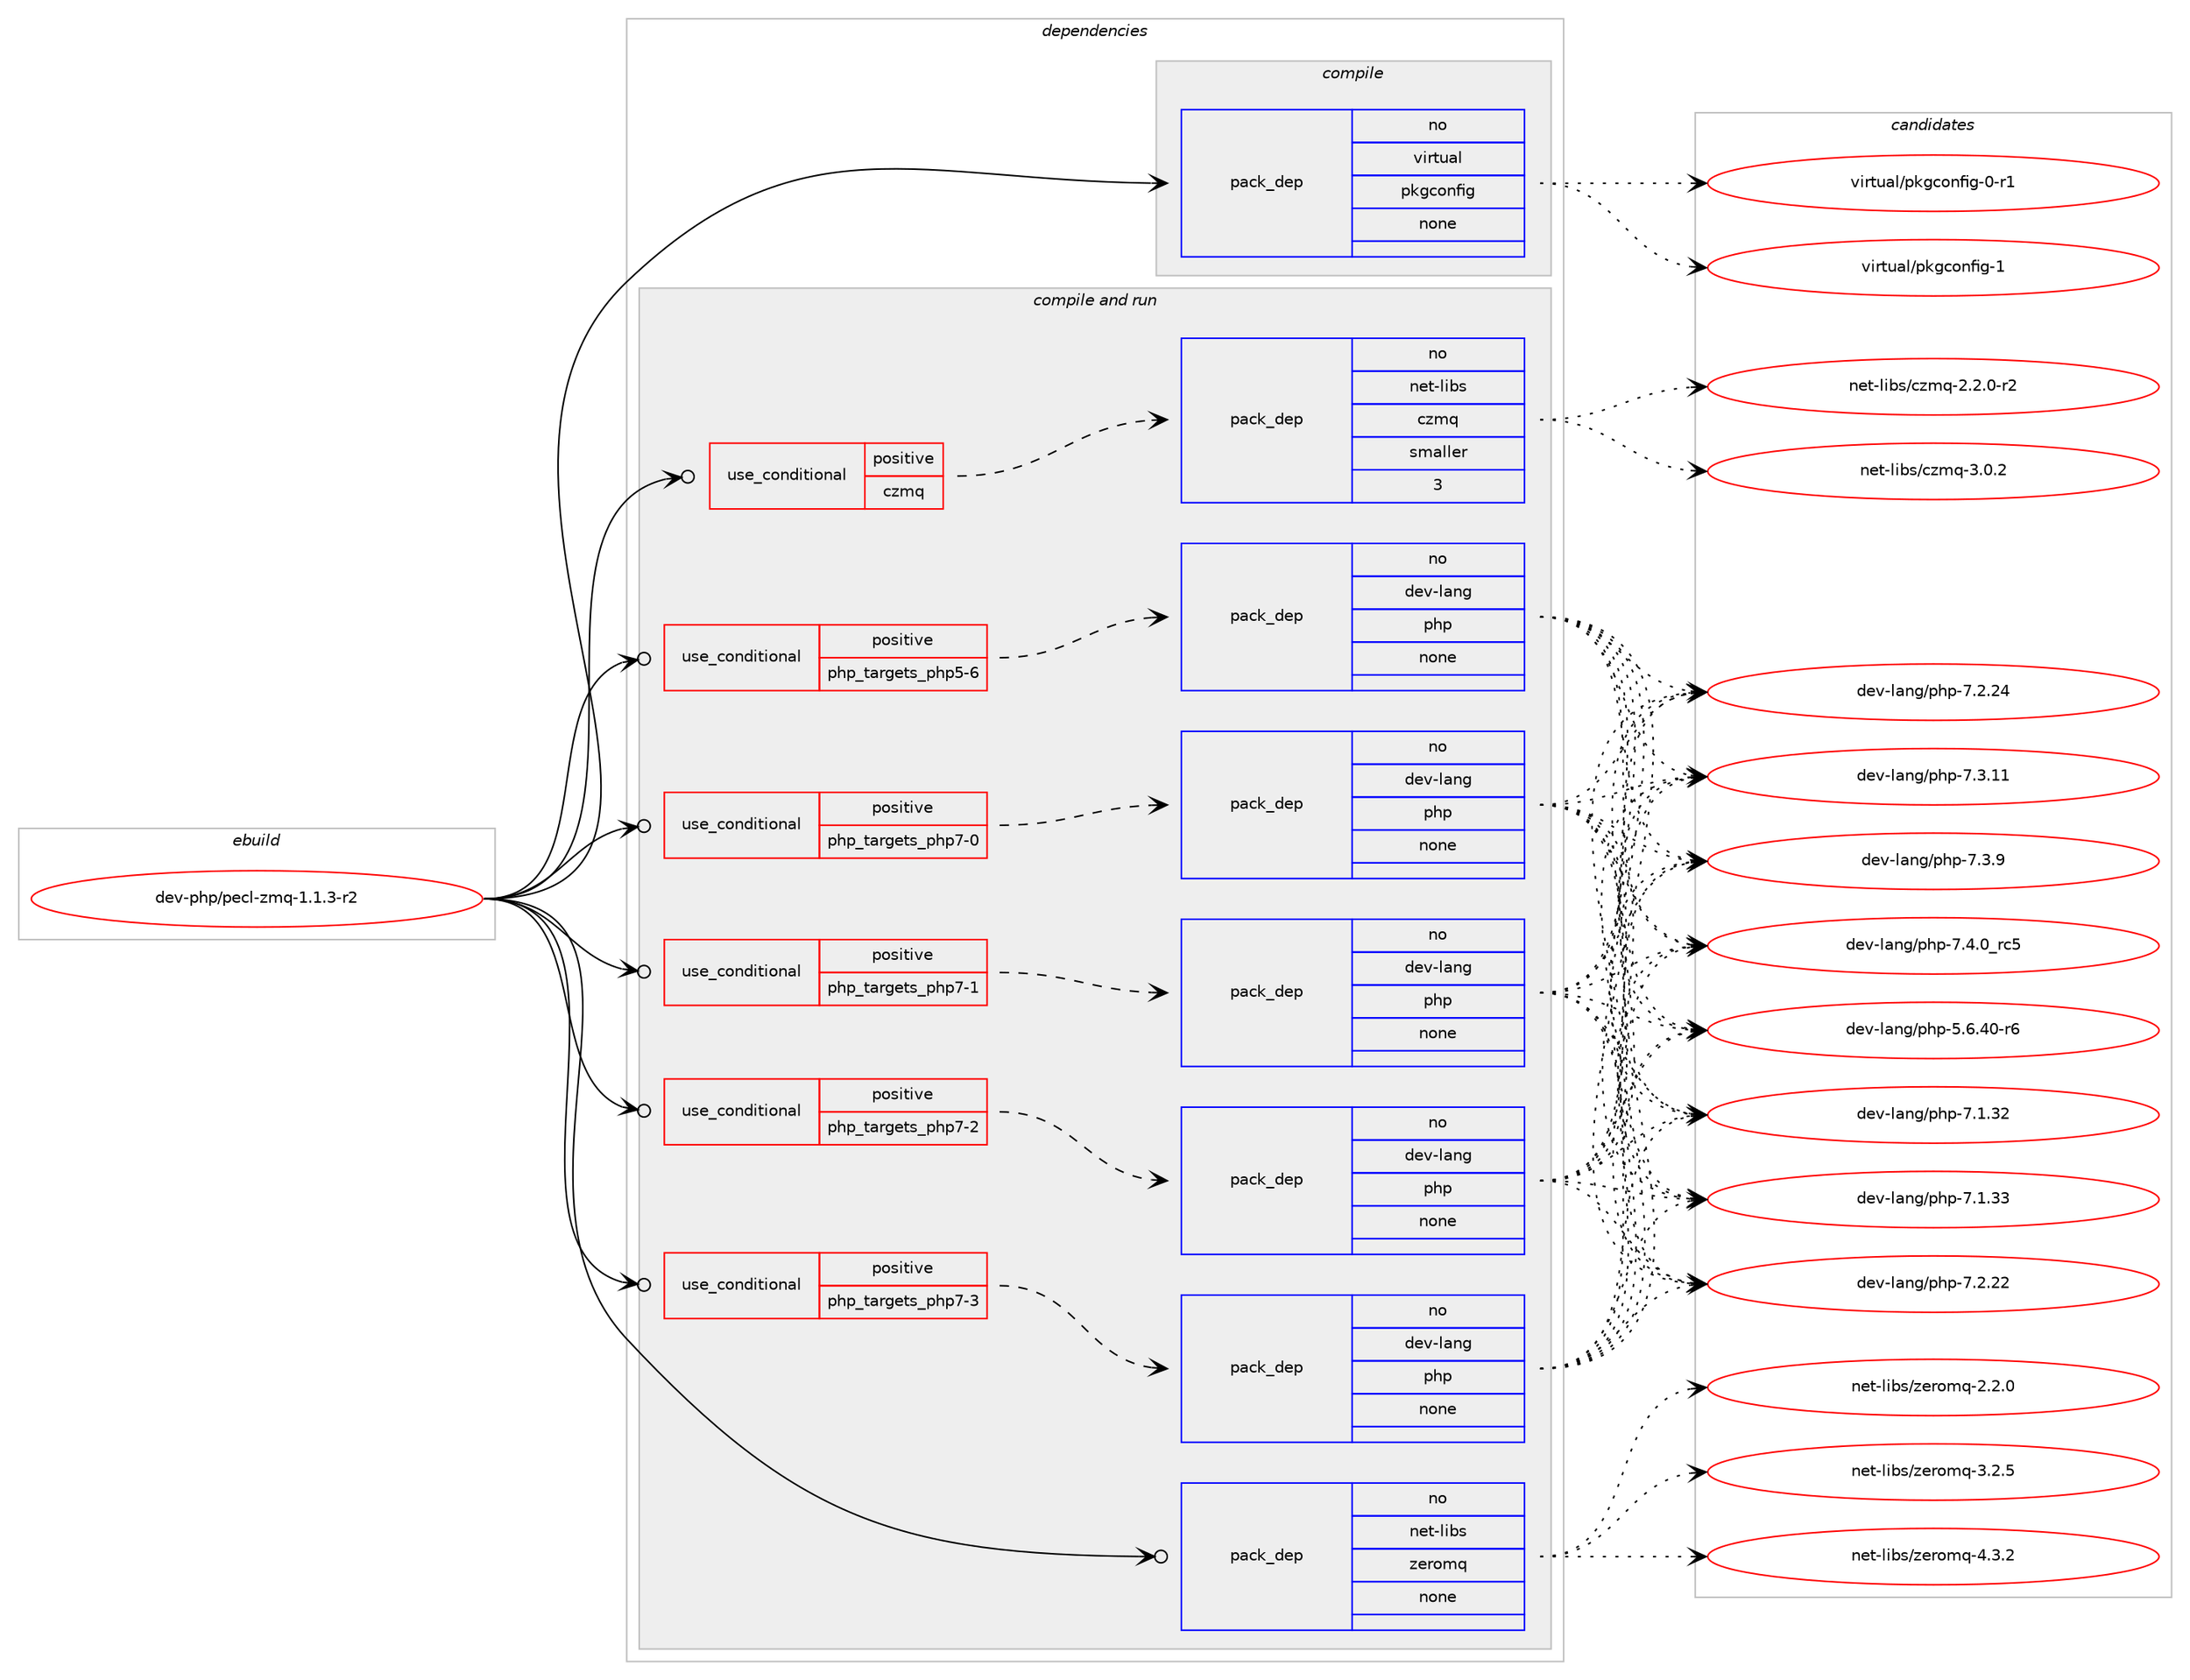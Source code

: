 digraph prolog {

# *************
# Graph options
# *************

newrank=true;
concentrate=true;
compound=true;
graph [rankdir=LR,fontname=Helvetica,fontsize=10,ranksep=1.5];#, ranksep=2.5, nodesep=0.2];
edge  [arrowhead=vee];
node  [fontname=Helvetica,fontsize=10];

# **********
# The ebuild
# **********

subgraph cluster_leftcol {
color=gray;
rank=same;
label=<<i>ebuild</i>>;
id [label="dev-php/pecl-zmq-1.1.3-r2", color=red, width=4, href="../dev-php/pecl-zmq-1.1.3-r2.svg"];
}

# ****************
# The dependencies
# ****************

subgraph cluster_midcol {
color=gray;
label=<<i>dependencies</i>>;
subgraph cluster_compile {
fillcolor="#eeeeee";
style=filled;
label=<<i>compile</i>>;
subgraph pack444393 {
dependency591481 [label=<<TABLE BORDER="0" CELLBORDER="1" CELLSPACING="0" CELLPADDING="4" WIDTH="220"><TR><TD ROWSPAN="6" CELLPADDING="30">pack_dep</TD></TR><TR><TD WIDTH="110">no</TD></TR><TR><TD>virtual</TD></TR><TR><TD>pkgconfig</TD></TR><TR><TD>none</TD></TR><TR><TD></TD></TR></TABLE>>, shape=none, color=blue];
}
id:e -> dependency591481:w [weight=20,style="solid",arrowhead="vee"];
}
subgraph cluster_compileandrun {
fillcolor="#eeeeee";
style=filled;
label=<<i>compile and run</i>>;
subgraph cond135332 {
dependency591482 [label=<<TABLE BORDER="0" CELLBORDER="1" CELLSPACING="0" CELLPADDING="4"><TR><TD ROWSPAN="3" CELLPADDING="10">use_conditional</TD></TR><TR><TD>positive</TD></TR><TR><TD>czmq</TD></TR></TABLE>>, shape=none, color=red];
subgraph pack444394 {
dependency591483 [label=<<TABLE BORDER="0" CELLBORDER="1" CELLSPACING="0" CELLPADDING="4" WIDTH="220"><TR><TD ROWSPAN="6" CELLPADDING="30">pack_dep</TD></TR><TR><TD WIDTH="110">no</TD></TR><TR><TD>net-libs</TD></TR><TR><TD>czmq</TD></TR><TR><TD>smaller</TD></TR><TR><TD>3</TD></TR></TABLE>>, shape=none, color=blue];
}
dependency591482:e -> dependency591483:w [weight=20,style="dashed",arrowhead="vee"];
}
id:e -> dependency591482:w [weight=20,style="solid",arrowhead="odotvee"];
subgraph cond135333 {
dependency591484 [label=<<TABLE BORDER="0" CELLBORDER="1" CELLSPACING="0" CELLPADDING="4"><TR><TD ROWSPAN="3" CELLPADDING="10">use_conditional</TD></TR><TR><TD>positive</TD></TR><TR><TD>php_targets_php5-6</TD></TR></TABLE>>, shape=none, color=red];
subgraph pack444395 {
dependency591485 [label=<<TABLE BORDER="0" CELLBORDER="1" CELLSPACING="0" CELLPADDING="4" WIDTH="220"><TR><TD ROWSPAN="6" CELLPADDING="30">pack_dep</TD></TR><TR><TD WIDTH="110">no</TD></TR><TR><TD>dev-lang</TD></TR><TR><TD>php</TD></TR><TR><TD>none</TD></TR><TR><TD></TD></TR></TABLE>>, shape=none, color=blue];
}
dependency591484:e -> dependency591485:w [weight=20,style="dashed",arrowhead="vee"];
}
id:e -> dependency591484:w [weight=20,style="solid",arrowhead="odotvee"];
subgraph cond135334 {
dependency591486 [label=<<TABLE BORDER="0" CELLBORDER="1" CELLSPACING="0" CELLPADDING="4"><TR><TD ROWSPAN="3" CELLPADDING="10">use_conditional</TD></TR><TR><TD>positive</TD></TR><TR><TD>php_targets_php7-0</TD></TR></TABLE>>, shape=none, color=red];
subgraph pack444396 {
dependency591487 [label=<<TABLE BORDER="0" CELLBORDER="1" CELLSPACING="0" CELLPADDING="4" WIDTH="220"><TR><TD ROWSPAN="6" CELLPADDING="30">pack_dep</TD></TR><TR><TD WIDTH="110">no</TD></TR><TR><TD>dev-lang</TD></TR><TR><TD>php</TD></TR><TR><TD>none</TD></TR><TR><TD></TD></TR></TABLE>>, shape=none, color=blue];
}
dependency591486:e -> dependency591487:w [weight=20,style="dashed",arrowhead="vee"];
}
id:e -> dependency591486:w [weight=20,style="solid",arrowhead="odotvee"];
subgraph cond135335 {
dependency591488 [label=<<TABLE BORDER="0" CELLBORDER="1" CELLSPACING="0" CELLPADDING="4"><TR><TD ROWSPAN="3" CELLPADDING="10">use_conditional</TD></TR><TR><TD>positive</TD></TR><TR><TD>php_targets_php7-1</TD></TR></TABLE>>, shape=none, color=red];
subgraph pack444397 {
dependency591489 [label=<<TABLE BORDER="0" CELLBORDER="1" CELLSPACING="0" CELLPADDING="4" WIDTH="220"><TR><TD ROWSPAN="6" CELLPADDING="30">pack_dep</TD></TR><TR><TD WIDTH="110">no</TD></TR><TR><TD>dev-lang</TD></TR><TR><TD>php</TD></TR><TR><TD>none</TD></TR><TR><TD></TD></TR></TABLE>>, shape=none, color=blue];
}
dependency591488:e -> dependency591489:w [weight=20,style="dashed",arrowhead="vee"];
}
id:e -> dependency591488:w [weight=20,style="solid",arrowhead="odotvee"];
subgraph cond135336 {
dependency591490 [label=<<TABLE BORDER="0" CELLBORDER="1" CELLSPACING="0" CELLPADDING="4"><TR><TD ROWSPAN="3" CELLPADDING="10">use_conditional</TD></TR><TR><TD>positive</TD></TR><TR><TD>php_targets_php7-2</TD></TR></TABLE>>, shape=none, color=red];
subgraph pack444398 {
dependency591491 [label=<<TABLE BORDER="0" CELLBORDER="1" CELLSPACING="0" CELLPADDING="4" WIDTH="220"><TR><TD ROWSPAN="6" CELLPADDING="30">pack_dep</TD></TR><TR><TD WIDTH="110">no</TD></TR><TR><TD>dev-lang</TD></TR><TR><TD>php</TD></TR><TR><TD>none</TD></TR><TR><TD></TD></TR></TABLE>>, shape=none, color=blue];
}
dependency591490:e -> dependency591491:w [weight=20,style="dashed",arrowhead="vee"];
}
id:e -> dependency591490:w [weight=20,style="solid",arrowhead="odotvee"];
subgraph cond135337 {
dependency591492 [label=<<TABLE BORDER="0" CELLBORDER="1" CELLSPACING="0" CELLPADDING="4"><TR><TD ROWSPAN="3" CELLPADDING="10">use_conditional</TD></TR><TR><TD>positive</TD></TR><TR><TD>php_targets_php7-3</TD></TR></TABLE>>, shape=none, color=red];
subgraph pack444399 {
dependency591493 [label=<<TABLE BORDER="0" CELLBORDER="1" CELLSPACING="0" CELLPADDING="4" WIDTH="220"><TR><TD ROWSPAN="6" CELLPADDING="30">pack_dep</TD></TR><TR><TD WIDTH="110">no</TD></TR><TR><TD>dev-lang</TD></TR><TR><TD>php</TD></TR><TR><TD>none</TD></TR><TR><TD></TD></TR></TABLE>>, shape=none, color=blue];
}
dependency591492:e -> dependency591493:w [weight=20,style="dashed",arrowhead="vee"];
}
id:e -> dependency591492:w [weight=20,style="solid",arrowhead="odotvee"];
subgraph pack444400 {
dependency591494 [label=<<TABLE BORDER="0" CELLBORDER="1" CELLSPACING="0" CELLPADDING="4" WIDTH="220"><TR><TD ROWSPAN="6" CELLPADDING="30">pack_dep</TD></TR><TR><TD WIDTH="110">no</TD></TR><TR><TD>net-libs</TD></TR><TR><TD>zeromq</TD></TR><TR><TD>none</TD></TR><TR><TD></TD></TR></TABLE>>, shape=none, color=blue];
}
id:e -> dependency591494:w [weight=20,style="solid",arrowhead="odotvee"];
}
subgraph cluster_run {
fillcolor="#eeeeee";
style=filled;
label=<<i>run</i>>;
}
}

# **************
# The candidates
# **************

subgraph cluster_choices {
rank=same;
color=gray;
label=<<i>candidates</i>>;

subgraph choice444393 {
color=black;
nodesep=1;
choice11810511411611797108471121071039911111010210510345484511449 [label="virtual/pkgconfig-0-r1", color=red, width=4,href="../virtual/pkgconfig-0-r1.svg"];
choice1181051141161179710847112107103991111101021051034549 [label="virtual/pkgconfig-1", color=red, width=4,href="../virtual/pkgconfig-1.svg"];
dependency591481:e -> choice11810511411611797108471121071039911111010210510345484511449:w [style=dotted,weight="100"];
dependency591481:e -> choice1181051141161179710847112107103991111101021051034549:w [style=dotted,weight="100"];
}
subgraph choice444394 {
color=black;
nodesep=1;
choice110101116451081059811547991221091134550465046484511450 [label="net-libs/czmq-2.2.0-r2", color=red, width=4,href="../net-libs/czmq-2.2.0-r2.svg"];
choice11010111645108105981154799122109113455146484650 [label="net-libs/czmq-3.0.2", color=red, width=4,href="../net-libs/czmq-3.0.2.svg"];
dependency591483:e -> choice110101116451081059811547991221091134550465046484511450:w [style=dotted,weight="100"];
dependency591483:e -> choice11010111645108105981154799122109113455146484650:w [style=dotted,weight="100"];
}
subgraph choice444395 {
color=black;
nodesep=1;
choice100101118451089711010347112104112455346544652484511454 [label="dev-lang/php-5.6.40-r6", color=red, width=4,href="../dev-lang/php-5.6.40-r6.svg"];
choice10010111845108971101034711210411245554649465150 [label="dev-lang/php-7.1.32", color=red, width=4,href="../dev-lang/php-7.1.32.svg"];
choice10010111845108971101034711210411245554649465151 [label="dev-lang/php-7.1.33", color=red, width=4,href="../dev-lang/php-7.1.33.svg"];
choice10010111845108971101034711210411245554650465050 [label="dev-lang/php-7.2.22", color=red, width=4,href="../dev-lang/php-7.2.22.svg"];
choice10010111845108971101034711210411245554650465052 [label="dev-lang/php-7.2.24", color=red, width=4,href="../dev-lang/php-7.2.24.svg"];
choice10010111845108971101034711210411245554651464949 [label="dev-lang/php-7.3.11", color=red, width=4,href="../dev-lang/php-7.3.11.svg"];
choice100101118451089711010347112104112455546514657 [label="dev-lang/php-7.3.9", color=red, width=4,href="../dev-lang/php-7.3.9.svg"];
choice100101118451089711010347112104112455546524648951149953 [label="dev-lang/php-7.4.0_rc5", color=red, width=4,href="../dev-lang/php-7.4.0_rc5.svg"];
dependency591485:e -> choice100101118451089711010347112104112455346544652484511454:w [style=dotted,weight="100"];
dependency591485:e -> choice10010111845108971101034711210411245554649465150:w [style=dotted,weight="100"];
dependency591485:e -> choice10010111845108971101034711210411245554649465151:w [style=dotted,weight="100"];
dependency591485:e -> choice10010111845108971101034711210411245554650465050:w [style=dotted,weight="100"];
dependency591485:e -> choice10010111845108971101034711210411245554650465052:w [style=dotted,weight="100"];
dependency591485:e -> choice10010111845108971101034711210411245554651464949:w [style=dotted,weight="100"];
dependency591485:e -> choice100101118451089711010347112104112455546514657:w [style=dotted,weight="100"];
dependency591485:e -> choice100101118451089711010347112104112455546524648951149953:w [style=dotted,weight="100"];
}
subgraph choice444396 {
color=black;
nodesep=1;
choice100101118451089711010347112104112455346544652484511454 [label="dev-lang/php-5.6.40-r6", color=red, width=4,href="../dev-lang/php-5.6.40-r6.svg"];
choice10010111845108971101034711210411245554649465150 [label="dev-lang/php-7.1.32", color=red, width=4,href="../dev-lang/php-7.1.32.svg"];
choice10010111845108971101034711210411245554649465151 [label="dev-lang/php-7.1.33", color=red, width=4,href="../dev-lang/php-7.1.33.svg"];
choice10010111845108971101034711210411245554650465050 [label="dev-lang/php-7.2.22", color=red, width=4,href="../dev-lang/php-7.2.22.svg"];
choice10010111845108971101034711210411245554650465052 [label="dev-lang/php-7.2.24", color=red, width=4,href="../dev-lang/php-7.2.24.svg"];
choice10010111845108971101034711210411245554651464949 [label="dev-lang/php-7.3.11", color=red, width=4,href="../dev-lang/php-7.3.11.svg"];
choice100101118451089711010347112104112455546514657 [label="dev-lang/php-7.3.9", color=red, width=4,href="../dev-lang/php-7.3.9.svg"];
choice100101118451089711010347112104112455546524648951149953 [label="dev-lang/php-7.4.0_rc5", color=red, width=4,href="../dev-lang/php-7.4.0_rc5.svg"];
dependency591487:e -> choice100101118451089711010347112104112455346544652484511454:w [style=dotted,weight="100"];
dependency591487:e -> choice10010111845108971101034711210411245554649465150:w [style=dotted,weight="100"];
dependency591487:e -> choice10010111845108971101034711210411245554649465151:w [style=dotted,weight="100"];
dependency591487:e -> choice10010111845108971101034711210411245554650465050:w [style=dotted,weight="100"];
dependency591487:e -> choice10010111845108971101034711210411245554650465052:w [style=dotted,weight="100"];
dependency591487:e -> choice10010111845108971101034711210411245554651464949:w [style=dotted,weight="100"];
dependency591487:e -> choice100101118451089711010347112104112455546514657:w [style=dotted,weight="100"];
dependency591487:e -> choice100101118451089711010347112104112455546524648951149953:w [style=dotted,weight="100"];
}
subgraph choice444397 {
color=black;
nodesep=1;
choice100101118451089711010347112104112455346544652484511454 [label="dev-lang/php-5.6.40-r6", color=red, width=4,href="../dev-lang/php-5.6.40-r6.svg"];
choice10010111845108971101034711210411245554649465150 [label="dev-lang/php-7.1.32", color=red, width=4,href="../dev-lang/php-7.1.32.svg"];
choice10010111845108971101034711210411245554649465151 [label="dev-lang/php-7.1.33", color=red, width=4,href="../dev-lang/php-7.1.33.svg"];
choice10010111845108971101034711210411245554650465050 [label="dev-lang/php-7.2.22", color=red, width=4,href="../dev-lang/php-7.2.22.svg"];
choice10010111845108971101034711210411245554650465052 [label="dev-lang/php-7.2.24", color=red, width=4,href="../dev-lang/php-7.2.24.svg"];
choice10010111845108971101034711210411245554651464949 [label="dev-lang/php-7.3.11", color=red, width=4,href="../dev-lang/php-7.3.11.svg"];
choice100101118451089711010347112104112455546514657 [label="dev-lang/php-7.3.9", color=red, width=4,href="../dev-lang/php-7.3.9.svg"];
choice100101118451089711010347112104112455546524648951149953 [label="dev-lang/php-7.4.0_rc5", color=red, width=4,href="../dev-lang/php-7.4.0_rc5.svg"];
dependency591489:e -> choice100101118451089711010347112104112455346544652484511454:w [style=dotted,weight="100"];
dependency591489:e -> choice10010111845108971101034711210411245554649465150:w [style=dotted,weight="100"];
dependency591489:e -> choice10010111845108971101034711210411245554649465151:w [style=dotted,weight="100"];
dependency591489:e -> choice10010111845108971101034711210411245554650465050:w [style=dotted,weight="100"];
dependency591489:e -> choice10010111845108971101034711210411245554650465052:w [style=dotted,weight="100"];
dependency591489:e -> choice10010111845108971101034711210411245554651464949:w [style=dotted,weight="100"];
dependency591489:e -> choice100101118451089711010347112104112455546514657:w [style=dotted,weight="100"];
dependency591489:e -> choice100101118451089711010347112104112455546524648951149953:w [style=dotted,weight="100"];
}
subgraph choice444398 {
color=black;
nodesep=1;
choice100101118451089711010347112104112455346544652484511454 [label="dev-lang/php-5.6.40-r6", color=red, width=4,href="../dev-lang/php-5.6.40-r6.svg"];
choice10010111845108971101034711210411245554649465150 [label="dev-lang/php-7.1.32", color=red, width=4,href="../dev-lang/php-7.1.32.svg"];
choice10010111845108971101034711210411245554649465151 [label="dev-lang/php-7.1.33", color=red, width=4,href="../dev-lang/php-7.1.33.svg"];
choice10010111845108971101034711210411245554650465050 [label="dev-lang/php-7.2.22", color=red, width=4,href="../dev-lang/php-7.2.22.svg"];
choice10010111845108971101034711210411245554650465052 [label="dev-lang/php-7.2.24", color=red, width=4,href="../dev-lang/php-7.2.24.svg"];
choice10010111845108971101034711210411245554651464949 [label="dev-lang/php-7.3.11", color=red, width=4,href="../dev-lang/php-7.3.11.svg"];
choice100101118451089711010347112104112455546514657 [label="dev-lang/php-7.3.9", color=red, width=4,href="../dev-lang/php-7.3.9.svg"];
choice100101118451089711010347112104112455546524648951149953 [label="dev-lang/php-7.4.0_rc5", color=red, width=4,href="../dev-lang/php-7.4.0_rc5.svg"];
dependency591491:e -> choice100101118451089711010347112104112455346544652484511454:w [style=dotted,weight="100"];
dependency591491:e -> choice10010111845108971101034711210411245554649465150:w [style=dotted,weight="100"];
dependency591491:e -> choice10010111845108971101034711210411245554649465151:w [style=dotted,weight="100"];
dependency591491:e -> choice10010111845108971101034711210411245554650465050:w [style=dotted,weight="100"];
dependency591491:e -> choice10010111845108971101034711210411245554650465052:w [style=dotted,weight="100"];
dependency591491:e -> choice10010111845108971101034711210411245554651464949:w [style=dotted,weight="100"];
dependency591491:e -> choice100101118451089711010347112104112455546514657:w [style=dotted,weight="100"];
dependency591491:e -> choice100101118451089711010347112104112455546524648951149953:w [style=dotted,weight="100"];
}
subgraph choice444399 {
color=black;
nodesep=1;
choice100101118451089711010347112104112455346544652484511454 [label="dev-lang/php-5.6.40-r6", color=red, width=4,href="../dev-lang/php-5.6.40-r6.svg"];
choice10010111845108971101034711210411245554649465150 [label="dev-lang/php-7.1.32", color=red, width=4,href="../dev-lang/php-7.1.32.svg"];
choice10010111845108971101034711210411245554649465151 [label="dev-lang/php-7.1.33", color=red, width=4,href="../dev-lang/php-7.1.33.svg"];
choice10010111845108971101034711210411245554650465050 [label="dev-lang/php-7.2.22", color=red, width=4,href="../dev-lang/php-7.2.22.svg"];
choice10010111845108971101034711210411245554650465052 [label="dev-lang/php-7.2.24", color=red, width=4,href="../dev-lang/php-7.2.24.svg"];
choice10010111845108971101034711210411245554651464949 [label="dev-lang/php-7.3.11", color=red, width=4,href="../dev-lang/php-7.3.11.svg"];
choice100101118451089711010347112104112455546514657 [label="dev-lang/php-7.3.9", color=red, width=4,href="../dev-lang/php-7.3.9.svg"];
choice100101118451089711010347112104112455546524648951149953 [label="dev-lang/php-7.4.0_rc5", color=red, width=4,href="../dev-lang/php-7.4.0_rc5.svg"];
dependency591493:e -> choice100101118451089711010347112104112455346544652484511454:w [style=dotted,weight="100"];
dependency591493:e -> choice10010111845108971101034711210411245554649465150:w [style=dotted,weight="100"];
dependency591493:e -> choice10010111845108971101034711210411245554649465151:w [style=dotted,weight="100"];
dependency591493:e -> choice10010111845108971101034711210411245554650465050:w [style=dotted,weight="100"];
dependency591493:e -> choice10010111845108971101034711210411245554650465052:w [style=dotted,weight="100"];
dependency591493:e -> choice10010111845108971101034711210411245554651464949:w [style=dotted,weight="100"];
dependency591493:e -> choice100101118451089711010347112104112455546514657:w [style=dotted,weight="100"];
dependency591493:e -> choice100101118451089711010347112104112455546524648951149953:w [style=dotted,weight="100"];
}
subgraph choice444400 {
color=black;
nodesep=1;
choice110101116451081059811547122101114111109113455046504648 [label="net-libs/zeromq-2.2.0", color=red, width=4,href="../net-libs/zeromq-2.2.0.svg"];
choice110101116451081059811547122101114111109113455146504653 [label="net-libs/zeromq-3.2.5", color=red, width=4,href="../net-libs/zeromq-3.2.5.svg"];
choice110101116451081059811547122101114111109113455246514650 [label="net-libs/zeromq-4.3.2", color=red, width=4,href="../net-libs/zeromq-4.3.2.svg"];
dependency591494:e -> choice110101116451081059811547122101114111109113455046504648:w [style=dotted,weight="100"];
dependency591494:e -> choice110101116451081059811547122101114111109113455146504653:w [style=dotted,weight="100"];
dependency591494:e -> choice110101116451081059811547122101114111109113455246514650:w [style=dotted,weight="100"];
}
}

}
